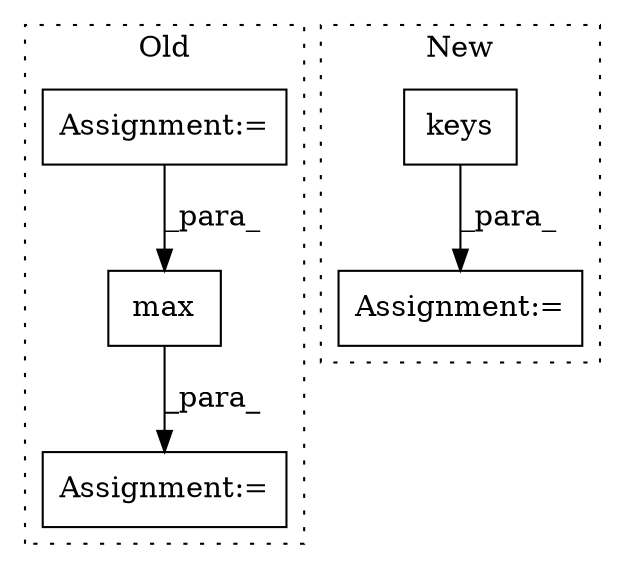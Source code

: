 digraph G {
subgraph cluster0 {
1 [label="max" a="32" s="8865,8913" l="4,1" shape="box"];
3 [label="Assignment:=" a="7" s="8864" l="1" shape="box"];
5 [label="Assignment:=" a="7" s="8255" l="1" shape="box"];
label = "Old";
style="dotted";
}
subgraph cluster1 {
2 [label="keys" a="32" s="10014" l="6" shape="box"];
4 [label="Assignment:=" a="7" s="9889" l="1" shape="box"];
label = "New";
style="dotted";
}
1 -> 3 [label="_para_"];
2 -> 4 [label="_para_"];
5 -> 1 [label="_para_"];
}